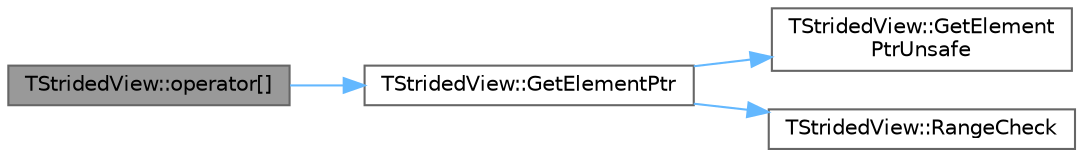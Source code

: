 digraph "TStridedView::operator[]"
{
 // INTERACTIVE_SVG=YES
 // LATEX_PDF_SIZE
  bgcolor="transparent";
  edge [fontname=Helvetica,fontsize=10,labelfontname=Helvetica,labelfontsize=10];
  node [fontname=Helvetica,fontsize=10,shape=box,height=0.2,width=0.4];
  rankdir="LR";
  Node1 [id="Node000001",label="TStridedView::operator[]",height=0.2,width=0.4,color="gray40", fillcolor="grey60", style="filled", fontcolor="black",tooltip=" "];
  Node1 -> Node2 [id="edge1_Node000001_Node000002",color="steelblue1",style="solid",tooltip=" "];
  Node2 [id="Node000002",label="TStridedView::GetElementPtr",height=0.2,width=0.4,color="grey40", fillcolor="white", style="filled",URL="$d0/dab/classTStridedView.html#a453bf2bb61e88e1c8553baf5fbdb5b4c",tooltip=" "];
  Node2 -> Node3 [id="edge2_Node000002_Node000003",color="steelblue1",style="solid",tooltip=" "];
  Node3 [id="Node000003",label="TStridedView::GetElement\lPtrUnsafe",height=0.2,width=0.4,color="grey40", fillcolor="white", style="filled",URL="$d0/dab/classTStridedView.html#ab928fb7e95c798daa71755e091684552",tooltip=" "];
  Node2 -> Node4 [id="edge3_Node000002_Node000004",color="steelblue1",style="solid",tooltip=" "];
  Node4 [id="Node000004",label="TStridedView::RangeCheck",height=0.2,width=0.4,color="grey40", fillcolor="white", style="filled",URL="$d0/dab/classTStridedView.html#aed98a5d0c4eeb19cd7b6848a963562fc",tooltip=" "];
}
